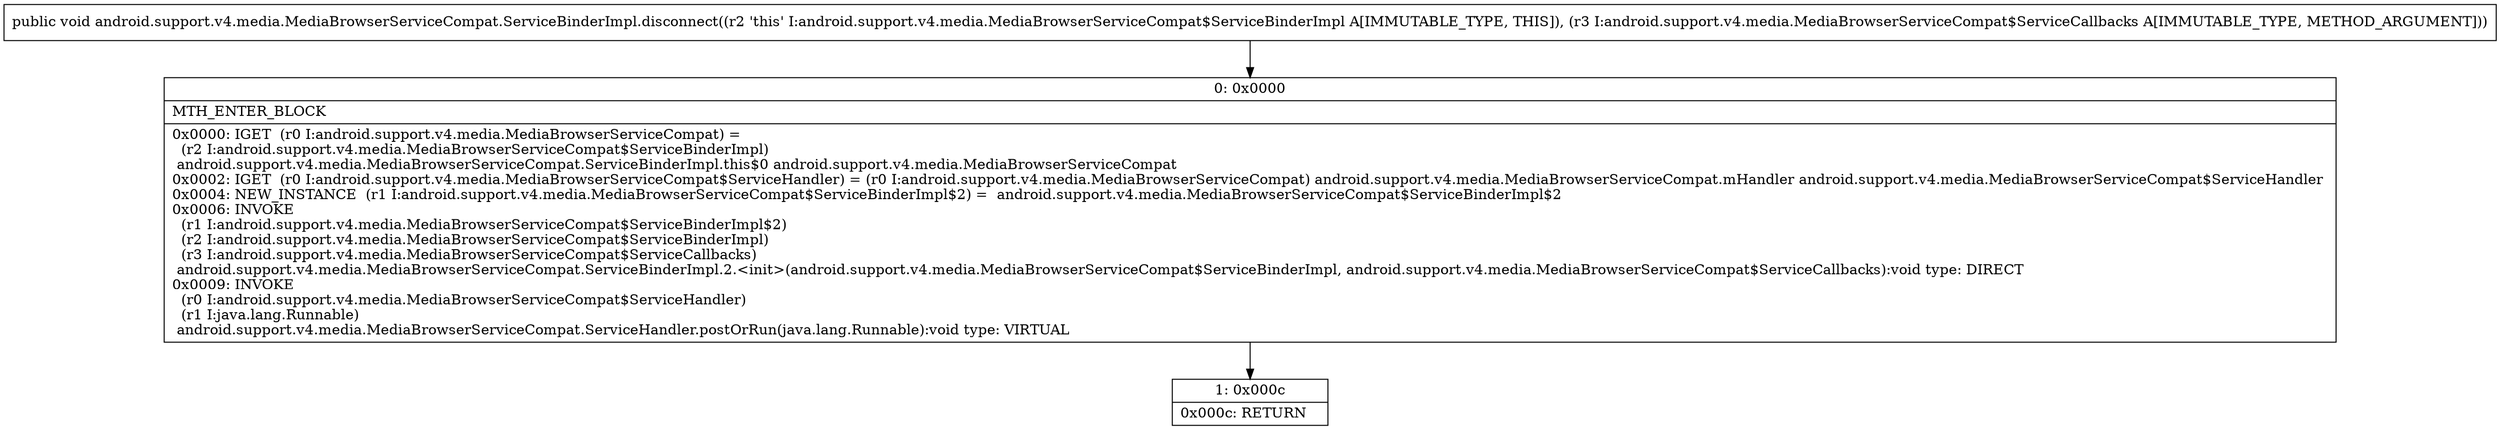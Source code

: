 digraph "CFG forandroid.support.v4.media.MediaBrowserServiceCompat.ServiceBinderImpl.disconnect(Landroid\/support\/v4\/media\/MediaBrowserServiceCompat$ServiceCallbacks;)V" {
Node_0 [shape=record,label="{0\:\ 0x0000|MTH_ENTER_BLOCK\l|0x0000: IGET  (r0 I:android.support.v4.media.MediaBrowserServiceCompat) = \l  (r2 I:android.support.v4.media.MediaBrowserServiceCompat$ServiceBinderImpl)\l android.support.v4.media.MediaBrowserServiceCompat.ServiceBinderImpl.this$0 android.support.v4.media.MediaBrowserServiceCompat \l0x0002: IGET  (r0 I:android.support.v4.media.MediaBrowserServiceCompat$ServiceHandler) = (r0 I:android.support.v4.media.MediaBrowserServiceCompat) android.support.v4.media.MediaBrowserServiceCompat.mHandler android.support.v4.media.MediaBrowserServiceCompat$ServiceHandler \l0x0004: NEW_INSTANCE  (r1 I:android.support.v4.media.MediaBrowserServiceCompat$ServiceBinderImpl$2) =  android.support.v4.media.MediaBrowserServiceCompat$ServiceBinderImpl$2 \l0x0006: INVOKE  \l  (r1 I:android.support.v4.media.MediaBrowserServiceCompat$ServiceBinderImpl$2)\l  (r2 I:android.support.v4.media.MediaBrowserServiceCompat$ServiceBinderImpl)\l  (r3 I:android.support.v4.media.MediaBrowserServiceCompat$ServiceCallbacks)\l android.support.v4.media.MediaBrowserServiceCompat.ServiceBinderImpl.2.\<init\>(android.support.v4.media.MediaBrowserServiceCompat$ServiceBinderImpl, android.support.v4.media.MediaBrowserServiceCompat$ServiceCallbacks):void type: DIRECT \l0x0009: INVOKE  \l  (r0 I:android.support.v4.media.MediaBrowserServiceCompat$ServiceHandler)\l  (r1 I:java.lang.Runnable)\l android.support.v4.media.MediaBrowserServiceCompat.ServiceHandler.postOrRun(java.lang.Runnable):void type: VIRTUAL \l}"];
Node_1 [shape=record,label="{1\:\ 0x000c|0x000c: RETURN   \l}"];
MethodNode[shape=record,label="{public void android.support.v4.media.MediaBrowserServiceCompat.ServiceBinderImpl.disconnect((r2 'this' I:android.support.v4.media.MediaBrowserServiceCompat$ServiceBinderImpl A[IMMUTABLE_TYPE, THIS]), (r3 I:android.support.v4.media.MediaBrowserServiceCompat$ServiceCallbacks A[IMMUTABLE_TYPE, METHOD_ARGUMENT])) }"];
MethodNode -> Node_0;
Node_0 -> Node_1;
}

